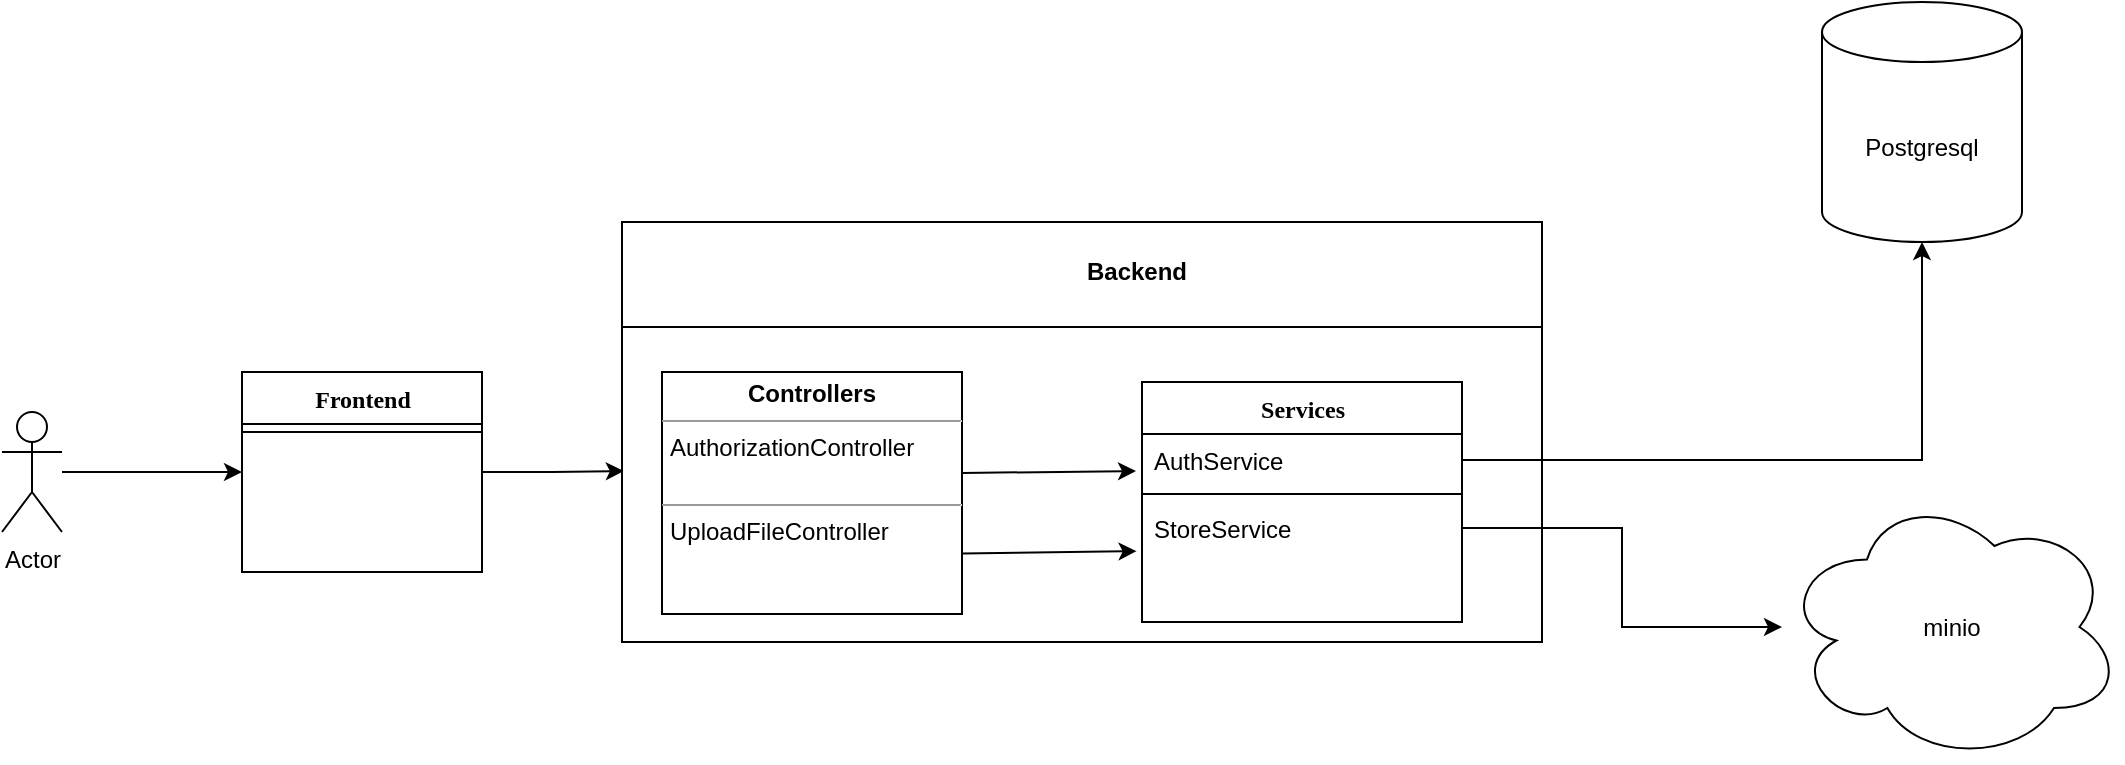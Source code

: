 <mxfile version="22.1.11" type="github">
  <diagram name="Page-1" id="6133507b-19e7-1e82-6fc7-422aa6c4b21f">
    <mxGraphModel dx="1150" dy="583" grid="1" gridSize="10" guides="1" tooltips="1" connect="1" arrows="1" fold="1" page="1" pageScale="1" pageWidth="1100" pageHeight="850" background="none" math="0" shadow="0">
      <root>
        <mxCell id="0" />
        <mxCell id="1" parent="0" />
        <mxCell id="ofrx1sqZp59rTnG4iLR4-17" style="edgeStyle=orthogonalEdgeStyle;rounded=0;orthogonalLoop=1;jettySize=auto;html=1;exitX=1;exitY=0.5;exitDx=0;exitDy=0;entryX=0.002;entryY=0.593;entryDx=0;entryDy=0;entryPerimeter=0;" edge="1" parent="1" source="235556782a83e6d0-1" target="ofrx1sqZp59rTnG4iLR4-3">
          <mxGeometry relative="1" as="geometry">
            <mxPoint x="320" y="345.276" as="targetPoint" />
          </mxGeometry>
        </mxCell>
        <mxCell id="235556782a83e6d0-1" value="Frontend" style="swimlane;html=1;fontStyle=1;align=center;verticalAlign=top;childLayout=stackLayout;horizontal=1;startSize=26;horizontalStack=0;resizeParent=1;resizeLast=0;collapsible=1;marginBottom=0;swimlaneFillColor=#ffffff;rounded=0;shadow=0;comic=0;labelBackgroundColor=none;strokeWidth=1;fillColor=none;fontFamily=Verdana;fontSize=12" parent="1" vertex="1">
          <mxGeometry x="140" y="295" width="120" height="100" as="geometry" />
        </mxCell>
        <mxCell id="235556782a83e6d0-6" value="" style="line;html=1;strokeWidth=1;fillColor=none;align=left;verticalAlign=middle;spacingTop=-1;spacingLeft=3;spacingRight=3;rotatable=0;labelPosition=right;points=[];portConstraint=eastwest;" parent="235556782a83e6d0-1" vertex="1">
          <mxGeometry y="26" width="120" height="8" as="geometry" />
        </mxCell>
        <mxCell id="ofrx1sqZp59rTnG4iLR4-6" style="edgeStyle=orthogonalEdgeStyle;rounded=0;orthogonalLoop=1;jettySize=auto;html=1;entryX=0;entryY=0.5;entryDx=0;entryDy=0;" edge="1" parent="1" source="ofrx1sqZp59rTnG4iLR4-1" target="235556782a83e6d0-1">
          <mxGeometry relative="1" as="geometry" />
        </mxCell>
        <mxCell id="ofrx1sqZp59rTnG4iLR4-1" value="Actor" style="shape=umlActor;verticalLabelPosition=bottom;verticalAlign=top;html=1;outlineConnect=0;" vertex="1" parent="1">
          <mxGeometry x="20" y="315" width="30" height="60" as="geometry" />
        </mxCell>
        <mxCell id="ofrx1sqZp59rTnG4iLR4-3" value="" style="rounded=0;whiteSpace=wrap;html=1;" vertex="1" parent="1">
          <mxGeometry x="330" y="220" width="460" height="210" as="geometry" />
        </mxCell>
        <mxCell id="ofrx1sqZp59rTnG4iLR4-4" value="&lt;b&gt;Backend&lt;/b&gt;" style="text;html=1;strokeColor=none;fillColor=none;align=center;verticalAlign=middle;whiteSpace=wrap;rounded=0;" vertex="1" parent="1">
          <mxGeometry x="555" y="220" width="65" height="50" as="geometry" />
        </mxCell>
        <mxCell id="b94bc138ca980ef-1" value="&lt;p style=&quot;margin:0px;margin-top:4px;text-align:center;&quot;&gt;&lt;b&gt;Controllers&lt;/b&gt;&lt;/p&gt;&lt;hr size=&quot;1&quot;&gt;&lt;p style=&quot;margin:0px;margin-left:4px;&quot;&gt;AuthorizationController&lt;br&gt;&lt;/p&gt;&lt;p style=&quot;margin:0px;margin-left:4px;&quot;&gt;&lt;br&gt;&lt;/p&gt;&lt;hr size=&quot;1&quot;&gt;&lt;p style=&quot;margin:0px;margin-left:4px;&quot;&gt;UploadFileController&lt;br&gt;&lt;/p&gt;" style="verticalAlign=top;align=left;overflow=fill;fontSize=12;fontFamily=Helvetica;html=1;rounded=0;shadow=0;comic=0;labelBackgroundColor=none;strokeWidth=1" parent="1" vertex="1">
          <mxGeometry x="350" y="295" width="150" height="121" as="geometry" />
        </mxCell>
        <mxCell id="78961159f06e98e8-108" value="Services" style="swimlane;html=1;fontStyle=1;align=center;verticalAlign=top;childLayout=stackLayout;horizontal=1;startSize=26;horizontalStack=0;resizeParent=1;resizeLast=0;collapsible=1;marginBottom=0;swimlaneFillColor=#ffffff;rounded=0;shadow=0;comic=0;labelBackgroundColor=none;strokeWidth=1;fillColor=none;fontFamily=Verdana;fontSize=12" parent="1" vertex="1">
          <mxGeometry x="590" y="300" width="160" height="120" as="geometry" />
        </mxCell>
        <mxCell id="78961159f06e98e8-109" value="AuthService" style="text;html=1;strokeColor=none;fillColor=none;align=left;verticalAlign=top;spacingLeft=4;spacingRight=4;whiteSpace=wrap;overflow=hidden;rotatable=0;points=[[0,0.5],[1,0.5]];portConstraint=eastwest;" parent="78961159f06e98e8-108" vertex="1">
          <mxGeometry y="26" width="160" height="26" as="geometry" />
        </mxCell>
        <mxCell id="78961159f06e98e8-116" value="" style="line;html=1;strokeWidth=1;fillColor=none;align=left;verticalAlign=middle;spacingTop=-1;spacingLeft=3;spacingRight=3;rotatable=0;labelPosition=right;points=[];portConstraint=eastwest;" parent="78961159f06e98e8-108" vertex="1">
          <mxGeometry y="52" width="160" height="8" as="geometry" />
        </mxCell>
        <mxCell id="ofrx1sqZp59rTnG4iLR4-12" value="StoreService" style="text;html=1;strokeColor=none;fillColor=none;align=left;verticalAlign=top;spacingLeft=4;spacingRight=4;whiteSpace=wrap;overflow=hidden;rotatable=0;points=[[0,0.5],[1,0.5]];portConstraint=eastwest;" vertex="1" parent="78961159f06e98e8-108">
          <mxGeometry y="60" width="160" height="26" as="geometry" />
        </mxCell>
        <mxCell id="ofrx1sqZp59rTnG4iLR4-9" value="" style="endArrow=none;html=1;rounded=0;exitX=0;exitY=0.25;exitDx=0;exitDy=0;entryX=1;entryY=0.25;entryDx=0;entryDy=0;" edge="1" parent="1" source="ofrx1sqZp59rTnG4iLR4-3" target="ofrx1sqZp59rTnG4iLR4-3">
          <mxGeometry width="50" height="50" relative="1" as="geometry">
            <mxPoint x="750" y="380" as="sourcePoint" />
            <mxPoint x="800" y="330" as="targetPoint" />
          </mxGeometry>
        </mxCell>
        <mxCell id="ofrx1sqZp59rTnG4iLR4-10" value="Postgresql" style="shape=cylinder3;whiteSpace=wrap;html=1;boundedLbl=1;backgroundOutline=1;size=15;" vertex="1" parent="1">
          <mxGeometry x="930" y="110" width="100" height="120" as="geometry" />
        </mxCell>
        <mxCell id="ofrx1sqZp59rTnG4iLR4-11" value="minio" style="ellipse;shape=cloud;whiteSpace=wrap;html=1;" vertex="1" parent="1">
          <mxGeometry x="910" y="355" width="170" height="135" as="geometry" />
        </mxCell>
        <mxCell id="ofrx1sqZp59rTnG4iLR4-13" style="edgeStyle=orthogonalEdgeStyle;rounded=0;orthogonalLoop=1;jettySize=auto;html=1;exitX=1;exitY=0.5;exitDx=0;exitDy=0;" edge="1" parent="1" source="78961159f06e98e8-109" target="ofrx1sqZp59rTnG4iLR4-10">
          <mxGeometry relative="1" as="geometry" />
        </mxCell>
        <mxCell id="ofrx1sqZp59rTnG4iLR4-14" style="edgeStyle=orthogonalEdgeStyle;rounded=0;orthogonalLoop=1;jettySize=auto;html=1;exitX=1;exitY=0.5;exitDx=0;exitDy=0;" edge="1" parent="1" source="ofrx1sqZp59rTnG4iLR4-12" target="ofrx1sqZp59rTnG4iLR4-11">
          <mxGeometry relative="1" as="geometry" />
        </mxCell>
        <mxCell id="ofrx1sqZp59rTnG4iLR4-18" value="" style="endArrow=classic;html=1;rounded=0;exitX=1;exitY=0.75;exitDx=0;exitDy=0;entryX=-0.017;entryY=0.946;entryDx=0;entryDy=0;entryPerimeter=0;" edge="1" parent="1" source="b94bc138ca980ef-1" target="ofrx1sqZp59rTnG4iLR4-12">
          <mxGeometry width="50" height="50" relative="1" as="geometry">
            <mxPoint x="550" y="370" as="sourcePoint" />
            <mxPoint x="600" y="320" as="targetPoint" />
          </mxGeometry>
        </mxCell>
        <mxCell id="ofrx1sqZp59rTnG4iLR4-19" value="" style="endArrow=classic;html=1;rounded=0;exitX=1;exitY=0.75;exitDx=0;exitDy=0;entryX=-0.017;entryY=0.946;entryDx=0;entryDy=0;entryPerimeter=0;" edge="1" parent="1">
          <mxGeometry width="50" height="50" relative="1" as="geometry">
            <mxPoint x="500" y="345.5" as="sourcePoint" />
            <mxPoint x="587" y="344.5" as="targetPoint" />
          </mxGeometry>
        </mxCell>
      </root>
    </mxGraphModel>
  </diagram>
</mxfile>

